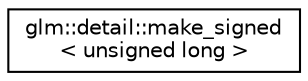 digraph "Graphical Class Hierarchy"
{
 // LATEX_PDF_SIZE
  edge [fontname="Helvetica",fontsize="10",labelfontname="Helvetica",labelfontsize="10"];
  node [fontname="Helvetica",fontsize="10",shape=record];
  rankdir="LR";
  Node0 [label="glm::detail::make_signed\l\< unsigned long \>",height=0.2,width=0.4,color="black", fillcolor="white", style="filled",URL="$structglm_1_1detail_1_1make__signed_3_01unsigned_01long_01_4.html",tooltip=" "];
}
